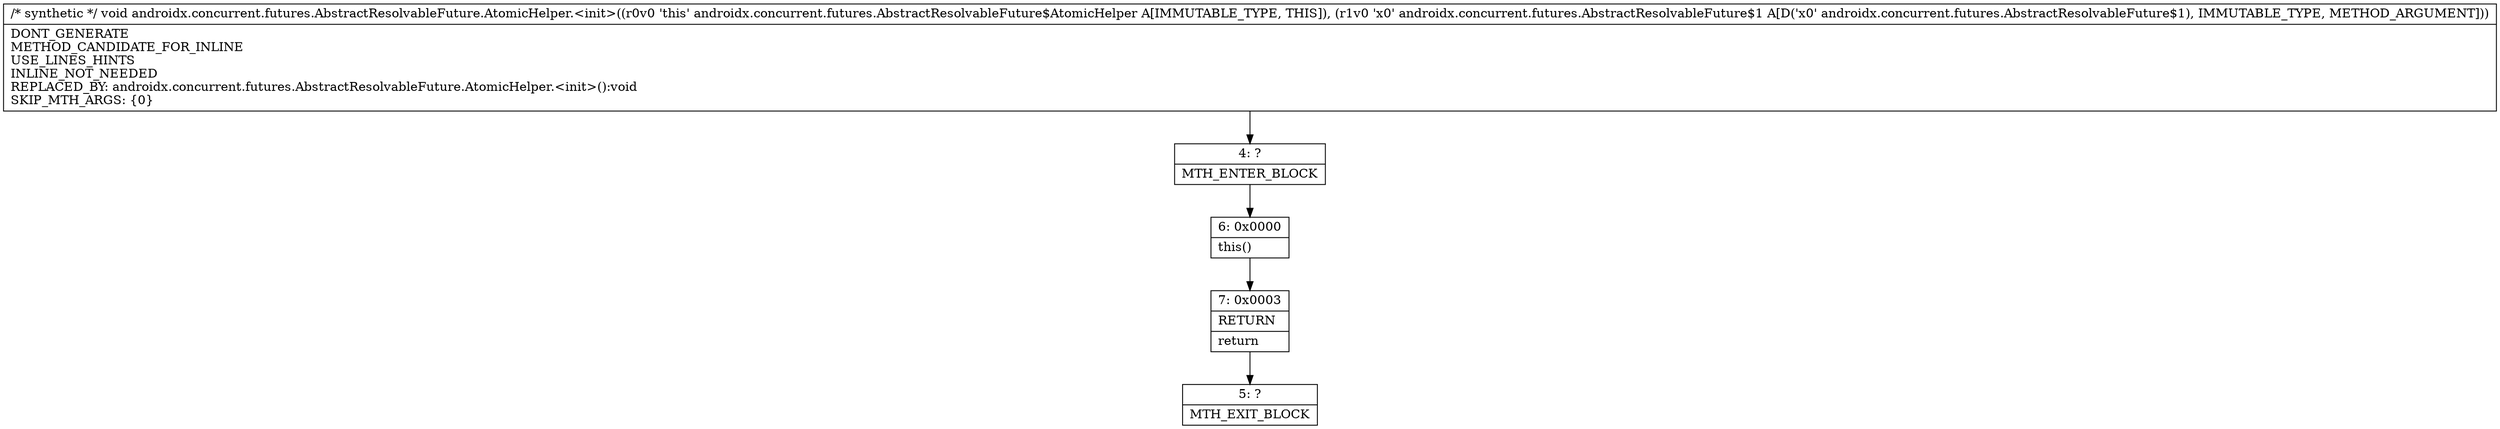 digraph "CFG forandroidx.concurrent.futures.AbstractResolvableFuture.AtomicHelper.\<init\>(Landroidx\/concurrent\/futures\/AbstractResolvableFuture$1;)V" {
Node_4 [shape=record,label="{4\:\ ?|MTH_ENTER_BLOCK\l}"];
Node_6 [shape=record,label="{6\:\ 0x0000|this()\l}"];
Node_7 [shape=record,label="{7\:\ 0x0003|RETURN\l|return\l}"];
Node_5 [shape=record,label="{5\:\ ?|MTH_EXIT_BLOCK\l}"];
MethodNode[shape=record,label="{\/* synthetic *\/ void androidx.concurrent.futures.AbstractResolvableFuture.AtomicHelper.\<init\>((r0v0 'this' androidx.concurrent.futures.AbstractResolvableFuture$AtomicHelper A[IMMUTABLE_TYPE, THIS]), (r1v0 'x0' androidx.concurrent.futures.AbstractResolvableFuture$1 A[D('x0' androidx.concurrent.futures.AbstractResolvableFuture$1), IMMUTABLE_TYPE, METHOD_ARGUMENT]))  | DONT_GENERATE\lMETHOD_CANDIDATE_FOR_INLINE\lUSE_LINES_HINTS\lINLINE_NOT_NEEDED\lREPLACED_BY: androidx.concurrent.futures.AbstractResolvableFuture.AtomicHelper.\<init\>():void\lSKIP_MTH_ARGS: \{0\}\l}"];
MethodNode -> Node_4;Node_4 -> Node_6;
Node_6 -> Node_7;
Node_7 -> Node_5;
}

